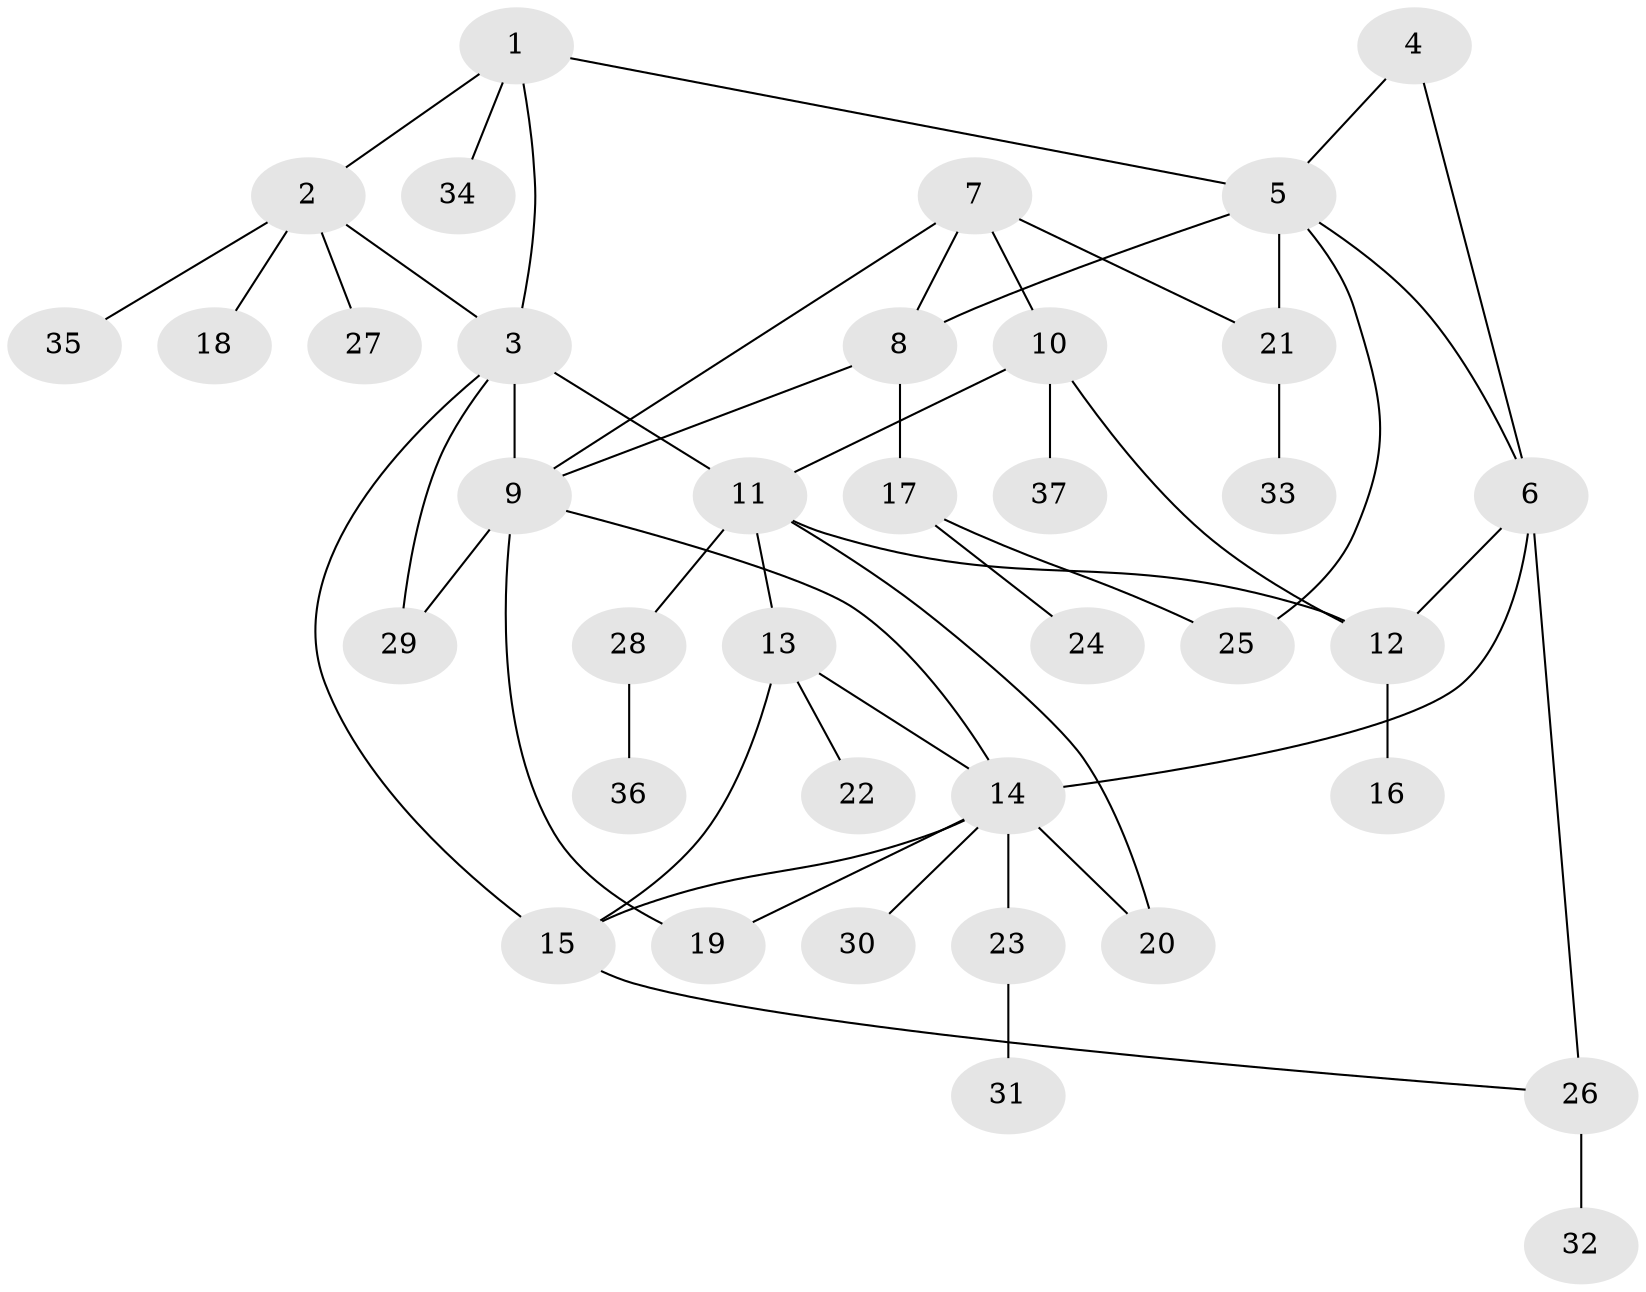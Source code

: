 // original degree distribution, {5: 0.10144927536231885, 6: 0.028985507246376812, 7: 0.043478260869565216, 3: 0.057971014492753624, 8: 0.014492753623188406, 9: 0.014492753623188406, 10: 0.014492753623188406, 1: 0.5362318840579711, 4: 0.028985507246376812, 2: 0.15942028985507245}
// Generated by graph-tools (version 1.1) at 2025/52/03/04/25 22:52:36]
// undirected, 37 vertices, 53 edges
graph export_dot {
  node [color=gray90,style=filled];
  1;
  2;
  3;
  4;
  5;
  6;
  7;
  8;
  9;
  10;
  11;
  12;
  13;
  14;
  15;
  16;
  17;
  18;
  19;
  20;
  21;
  22;
  23;
  24;
  25;
  26;
  27;
  28;
  29;
  30;
  31;
  32;
  33;
  34;
  35;
  36;
  37;
  1 -- 2 [weight=1.0];
  1 -- 3 [weight=1.0];
  1 -- 5 [weight=1.0];
  1 -- 34 [weight=1.0];
  2 -- 3 [weight=1.0];
  2 -- 18 [weight=1.0];
  2 -- 27 [weight=1.0];
  2 -- 35 [weight=1.0];
  3 -- 9 [weight=1.0];
  3 -- 11 [weight=1.0];
  3 -- 15 [weight=1.0];
  3 -- 29 [weight=1.0];
  4 -- 5 [weight=1.0];
  4 -- 6 [weight=1.0];
  5 -- 6 [weight=1.0];
  5 -- 8 [weight=1.0];
  5 -- 21 [weight=2.0];
  5 -- 25 [weight=1.0];
  6 -- 12 [weight=1.0];
  6 -- 14 [weight=1.0];
  6 -- 26 [weight=2.0];
  7 -- 8 [weight=1.0];
  7 -- 9 [weight=1.0];
  7 -- 10 [weight=1.0];
  7 -- 21 [weight=1.0];
  8 -- 9 [weight=1.0];
  8 -- 17 [weight=1.0];
  9 -- 14 [weight=1.0];
  9 -- 19 [weight=3.0];
  9 -- 29 [weight=1.0];
  10 -- 11 [weight=1.0];
  10 -- 12 [weight=1.0];
  10 -- 37 [weight=1.0];
  11 -- 12 [weight=1.0];
  11 -- 13 [weight=1.0];
  11 -- 20 [weight=1.0];
  11 -- 28 [weight=1.0];
  12 -- 16 [weight=2.0];
  13 -- 14 [weight=1.0];
  13 -- 15 [weight=1.0];
  13 -- 22 [weight=1.0];
  14 -- 15 [weight=1.0];
  14 -- 19 [weight=2.0];
  14 -- 20 [weight=1.0];
  14 -- 23 [weight=1.0];
  14 -- 30 [weight=1.0];
  15 -- 26 [weight=1.0];
  17 -- 24 [weight=1.0];
  17 -- 25 [weight=1.0];
  21 -- 33 [weight=1.0];
  23 -- 31 [weight=3.0];
  26 -- 32 [weight=1.0];
  28 -- 36 [weight=1.0];
}
